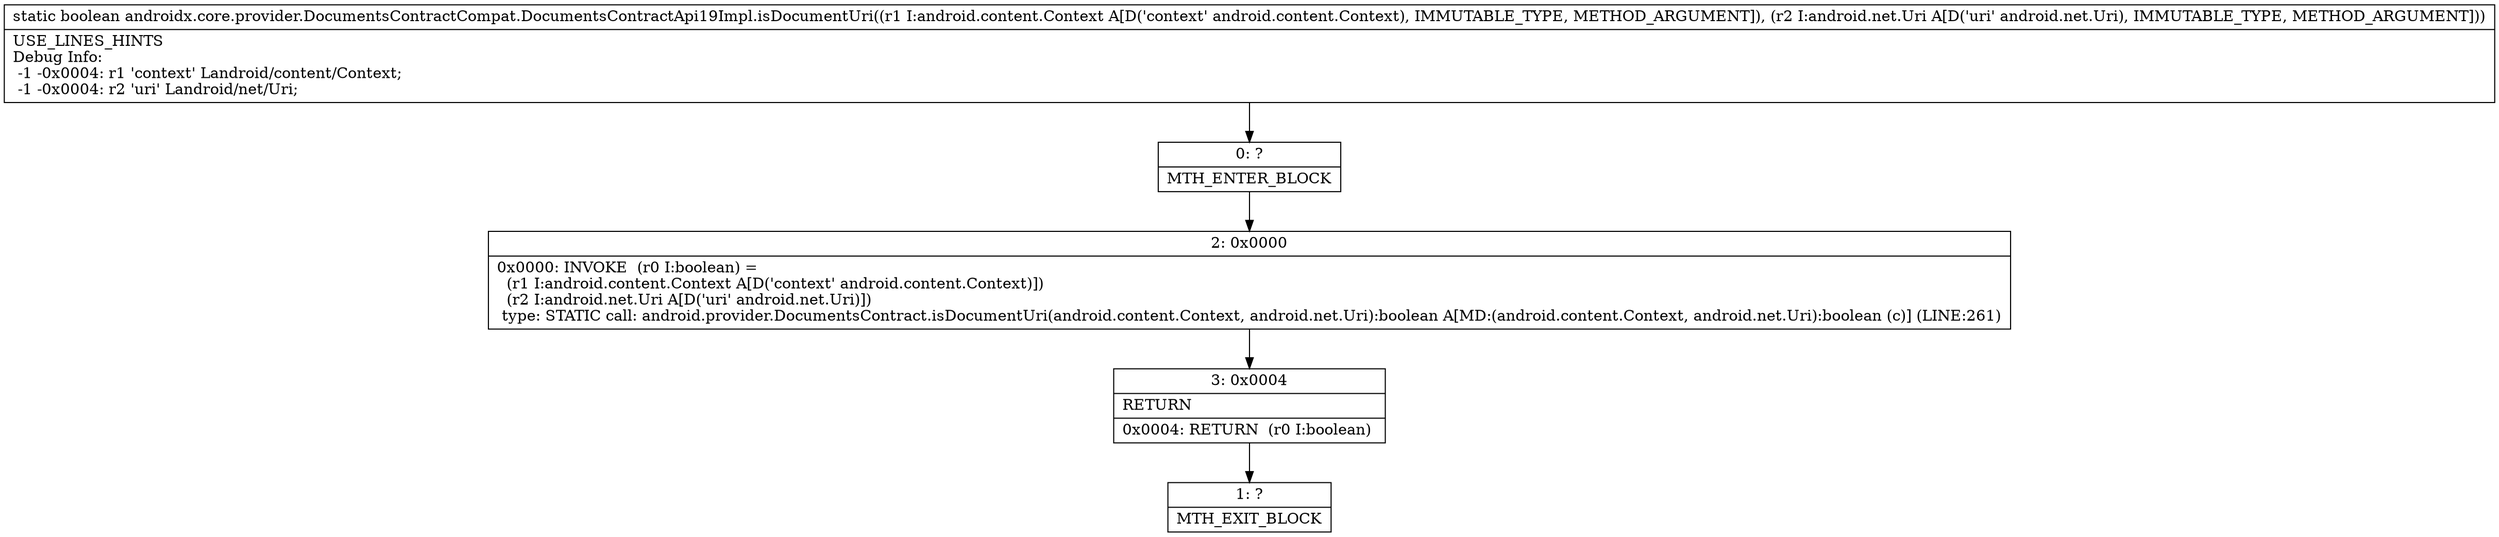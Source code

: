 digraph "CFG forandroidx.core.provider.DocumentsContractCompat.DocumentsContractApi19Impl.isDocumentUri(Landroid\/content\/Context;Landroid\/net\/Uri;)Z" {
Node_0 [shape=record,label="{0\:\ ?|MTH_ENTER_BLOCK\l}"];
Node_2 [shape=record,label="{2\:\ 0x0000|0x0000: INVOKE  (r0 I:boolean) = \l  (r1 I:android.content.Context A[D('context' android.content.Context)])\l  (r2 I:android.net.Uri A[D('uri' android.net.Uri)])\l type: STATIC call: android.provider.DocumentsContract.isDocumentUri(android.content.Context, android.net.Uri):boolean A[MD:(android.content.Context, android.net.Uri):boolean (c)] (LINE:261)\l}"];
Node_3 [shape=record,label="{3\:\ 0x0004|RETURN\l|0x0004: RETURN  (r0 I:boolean) \l}"];
Node_1 [shape=record,label="{1\:\ ?|MTH_EXIT_BLOCK\l}"];
MethodNode[shape=record,label="{static boolean androidx.core.provider.DocumentsContractCompat.DocumentsContractApi19Impl.isDocumentUri((r1 I:android.content.Context A[D('context' android.content.Context), IMMUTABLE_TYPE, METHOD_ARGUMENT]), (r2 I:android.net.Uri A[D('uri' android.net.Uri), IMMUTABLE_TYPE, METHOD_ARGUMENT]))  | USE_LINES_HINTS\lDebug Info:\l  \-1 \-0x0004: r1 'context' Landroid\/content\/Context;\l  \-1 \-0x0004: r2 'uri' Landroid\/net\/Uri;\l}"];
MethodNode -> Node_0;Node_0 -> Node_2;
Node_2 -> Node_3;
Node_3 -> Node_1;
}

